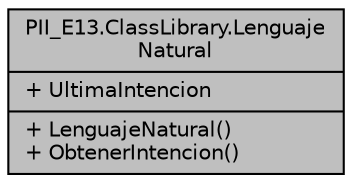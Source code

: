 digraph "PII_E13.ClassLibrary.LenguajeNatural"
{
 // INTERACTIVE_SVG=YES
 // LATEX_PDF_SIZE
  edge [fontname="Helvetica",fontsize="10",labelfontname="Helvetica",labelfontsize="10"];
  node [fontname="Helvetica",fontsize="10",shape=record];
  Node1 [label="{PII_E13.ClassLibrary.Lenguaje\lNatural\n|+ UltimaIntencion\l|+ LenguajeNatural()\l+ ObtenerIntencion()\l}",height=0.2,width=0.4,color="black", fillcolor="grey75", style="filled", fontcolor="black",tooltip="Representa un procesador de lenguaje natural que utiliza el servicio de Google Cloud \"Dialogflow\" par..."];
}

